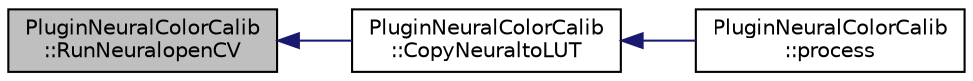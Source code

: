 digraph "PluginNeuralColorCalib::RunNeuralopenCV"
{
 // INTERACTIVE_SVG=YES
  edge [fontname="Helvetica",fontsize="10",labelfontname="Helvetica",labelfontsize="10"];
  node [fontname="Helvetica",fontsize="10",shape=record];
  rankdir="LR";
  Node1 [label="PluginNeuralColorCalib\l::RunNeuralopenCV",height=0.2,width=0.4,color="black", fillcolor="grey75", style="filled", fontcolor="black"];
  Node1 -> Node2 [dir="back",color="midnightblue",fontsize="10",style="solid",fontname="Helvetica"];
  Node2 [label="PluginNeuralColorCalib\l::CopyNeuraltoLUT",height=0.2,width=0.4,color="black", fillcolor="white", style="filled",URL="$d3/d7c/class_plugin_neural_color_calib.html#ac9246955660fb4fb241e472bda82eea5"];
  Node2 -> Node3 [dir="back",color="midnightblue",fontsize="10",style="solid",fontname="Helvetica"];
  Node3 [label="PluginNeuralColorCalib\l::process",height=0.2,width=0.4,color="black", fillcolor="white", style="filled",URL="$d3/d7c/class_plugin_neural_color_calib.html#abe1ff40a019895ddb8b4a11b04d4fe99"];
}
